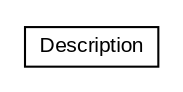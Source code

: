 #!/usr/local/bin/dot
#
# Class diagram 
# Generated by UMLGraph version R5_6-24-gf6e263 (http://www.umlgraph.org/)
#

digraph G {
	edge [fontname="arial",fontsize=10,labelfontname="arial",labelfontsize=10];
	node [fontname="arial",fontsize=10,shape=plaintext];
	nodesep=0.25;
	ranksep=0.5;
	// edu.arizona.biosemantics.semanticmarkup.markupelement.description.eval.model.Description
	c11562 [label=<<table title="edu.arizona.biosemantics.semanticmarkup.markupelement.description.eval.model.Description" border="0" cellborder="1" cellspacing="0" cellpadding="2" port="p" href="./Description.html">
		<tr><td><table border="0" cellspacing="0" cellpadding="1">
<tr><td align="center" balign="center"> Description </td></tr>
		</table></td></tr>
		</table>>, URL="./Description.html", fontname="arial", fontcolor="black", fontsize=10.0];
}

